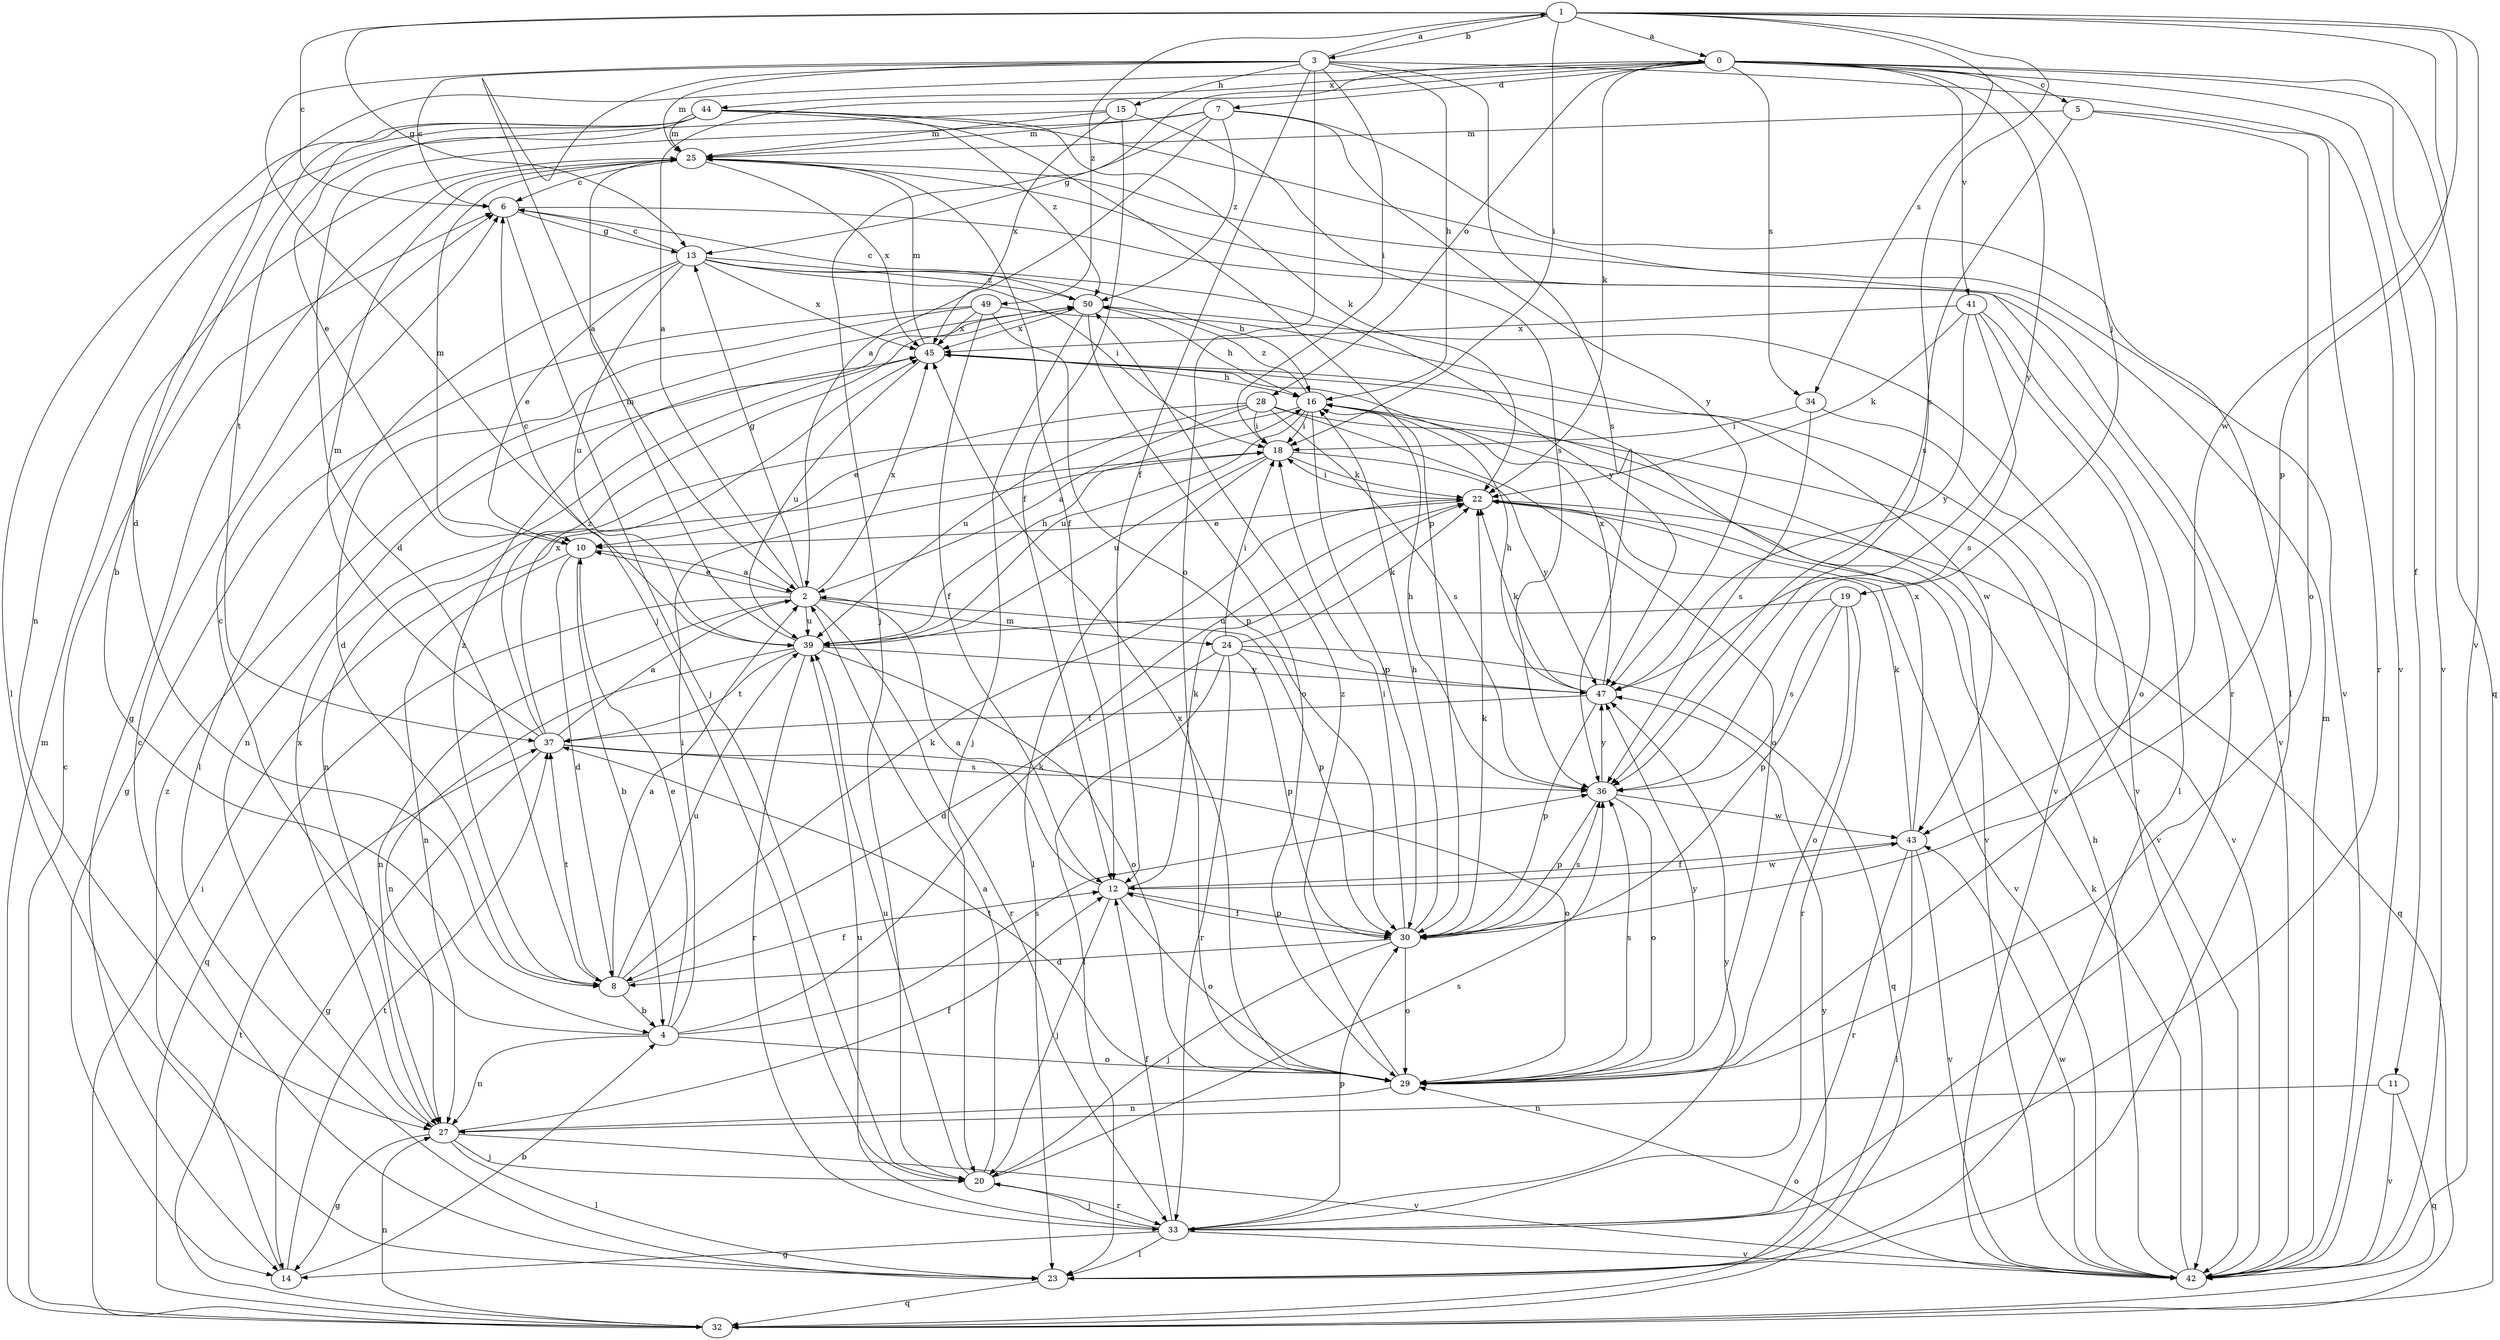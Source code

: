 strict digraph  {
0;
1;
2;
3;
4;
5;
6;
7;
8;
10;
11;
12;
13;
14;
15;
16;
18;
19;
20;
22;
23;
24;
25;
27;
28;
29;
30;
32;
33;
34;
36;
37;
39;
41;
42;
43;
44;
45;
47;
49;
50;
0 -> 5  [label=c];
0 -> 7  [label=d];
0 -> 8  [label=d];
0 -> 11  [label=f];
0 -> 19  [label=j];
0 -> 20  [label=j];
0 -> 22  [label=k];
0 -> 28  [label=o];
0 -> 32  [label=q];
0 -> 34  [label=s];
0 -> 41  [label=v];
0 -> 42  [label=v];
0 -> 44  [label=x];
0 -> 47  [label=y];
1 -> 0  [label=a];
1 -> 3  [label=b];
1 -> 6  [label=c];
1 -> 13  [label=g];
1 -> 18  [label=i];
1 -> 30  [label=p];
1 -> 34  [label=s];
1 -> 36  [label=s];
1 -> 42  [label=v];
1 -> 43  [label=w];
1 -> 49  [label=z];
2 -> 0  [label=a];
2 -> 10  [label=e];
2 -> 13  [label=g];
2 -> 24  [label=m];
2 -> 27  [label=n];
2 -> 30  [label=p];
2 -> 32  [label=q];
2 -> 33  [label=r];
2 -> 39  [label=u];
2 -> 45  [label=x];
3 -> 1  [label=a];
3 -> 2  [label=a];
3 -> 6  [label=c];
3 -> 12  [label=f];
3 -> 15  [label=h];
3 -> 16  [label=h];
3 -> 18  [label=i];
3 -> 20  [label=j];
3 -> 25  [label=m];
3 -> 29  [label=o];
3 -> 36  [label=s];
3 -> 42  [label=v];
4 -> 6  [label=c];
4 -> 10  [label=e];
4 -> 18  [label=i];
4 -> 22  [label=k];
4 -> 27  [label=n];
4 -> 29  [label=o];
4 -> 36  [label=s];
5 -> 25  [label=m];
5 -> 29  [label=o];
5 -> 33  [label=r];
5 -> 36  [label=s];
6 -> 13  [label=g];
6 -> 20  [label=j];
6 -> 42  [label=v];
7 -> 2  [label=a];
7 -> 8  [label=d];
7 -> 13  [label=g];
7 -> 23  [label=l];
7 -> 25  [label=m];
7 -> 47  [label=y];
7 -> 50  [label=z];
8 -> 2  [label=a];
8 -> 4  [label=b];
8 -> 12  [label=f];
8 -> 22  [label=k];
8 -> 37  [label=t];
8 -> 39  [label=u];
8 -> 50  [label=z];
10 -> 2  [label=a];
10 -> 4  [label=b];
10 -> 8  [label=d];
10 -> 25  [label=m];
10 -> 27  [label=n];
11 -> 27  [label=n];
11 -> 32  [label=q];
11 -> 42  [label=v];
12 -> 2  [label=a];
12 -> 20  [label=j];
12 -> 22  [label=k];
12 -> 29  [label=o];
12 -> 30  [label=p];
12 -> 43  [label=w];
13 -> 6  [label=c];
13 -> 10  [label=e];
13 -> 16  [label=h];
13 -> 18  [label=i];
13 -> 23  [label=l];
13 -> 39  [label=u];
13 -> 45  [label=x];
13 -> 47  [label=y];
13 -> 50  [label=z];
14 -> 4  [label=b];
14 -> 37  [label=t];
14 -> 50  [label=z];
15 -> 12  [label=f];
15 -> 25  [label=m];
15 -> 27  [label=n];
15 -> 36  [label=s];
15 -> 45  [label=x];
16 -> 18  [label=i];
16 -> 27  [label=n];
16 -> 30  [label=p];
16 -> 39  [label=u];
16 -> 42  [label=v];
16 -> 50  [label=z];
18 -> 22  [label=k];
18 -> 23  [label=l];
18 -> 39  [label=u];
18 -> 47  [label=y];
19 -> 29  [label=o];
19 -> 30  [label=p];
19 -> 33  [label=r];
19 -> 36  [label=s];
19 -> 39  [label=u];
20 -> 2  [label=a];
20 -> 33  [label=r];
20 -> 36  [label=s];
20 -> 39  [label=u];
22 -> 10  [label=e];
22 -> 18  [label=i];
22 -> 32  [label=q];
22 -> 42  [label=v];
23 -> 6  [label=c];
23 -> 32  [label=q];
24 -> 8  [label=d];
24 -> 18  [label=i];
24 -> 22  [label=k];
24 -> 23  [label=l];
24 -> 30  [label=p];
24 -> 32  [label=q];
24 -> 33  [label=r];
24 -> 47  [label=y];
25 -> 6  [label=c];
25 -> 12  [label=f];
25 -> 14  [label=g];
25 -> 33  [label=r];
25 -> 45  [label=x];
27 -> 12  [label=f];
27 -> 14  [label=g];
27 -> 20  [label=j];
27 -> 23  [label=l];
27 -> 42  [label=v];
27 -> 45  [label=x];
28 -> 2  [label=a];
28 -> 10  [label=e];
28 -> 18  [label=i];
28 -> 29  [label=o];
28 -> 36  [label=s];
28 -> 39  [label=u];
28 -> 42  [label=v];
29 -> 27  [label=n];
29 -> 36  [label=s];
29 -> 37  [label=t];
29 -> 45  [label=x];
29 -> 47  [label=y];
29 -> 50  [label=z];
30 -> 8  [label=d];
30 -> 12  [label=f];
30 -> 16  [label=h];
30 -> 18  [label=i];
30 -> 20  [label=j];
30 -> 22  [label=k];
30 -> 29  [label=o];
30 -> 36  [label=s];
32 -> 6  [label=c];
32 -> 18  [label=i];
32 -> 25  [label=m];
32 -> 27  [label=n];
32 -> 37  [label=t];
32 -> 47  [label=y];
33 -> 12  [label=f];
33 -> 14  [label=g];
33 -> 20  [label=j];
33 -> 23  [label=l];
33 -> 30  [label=p];
33 -> 39  [label=u];
33 -> 42  [label=v];
33 -> 47  [label=y];
34 -> 18  [label=i];
34 -> 36  [label=s];
34 -> 42  [label=v];
36 -> 16  [label=h];
36 -> 29  [label=o];
36 -> 30  [label=p];
36 -> 43  [label=w];
36 -> 47  [label=y];
37 -> 2  [label=a];
37 -> 14  [label=g];
37 -> 25  [label=m];
37 -> 29  [label=o];
37 -> 36  [label=s];
37 -> 45  [label=x];
37 -> 50  [label=z];
39 -> 6  [label=c];
39 -> 16  [label=h];
39 -> 25  [label=m];
39 -> 27  [label=n];
39 -> 29  [label=o];
39 -> 33  [label=r];
39 -> 37  [label=t];
39 -> 47  [label=y];
41 -> 22  [label=k];
41 -> 23  [label=l];
41 -> 29  [label=o];
41 -> 36  [label=s];
41 -> 45  [label=x];
41 -> 47  [label=y];
42 -> 16  [label=h];
42 -> 22  [label=k];
42 -> 25  [label=m];
42 -> 29  [label=o];
42 -> 43  [label=w];
43 -> 12  [label=f];
43 -> 22  [label=k];
43 -> 23  [label=l];
43 -> 33  [label=r];
43 -> 42  [label=v];
43 -> 45  [label=x];
44 -> 4  [label=b];
44 -> 10  [label=e];
44 -> 22  [label=k];
44 -> 23  [label=l];
44 -> 25  [label=m];
44 -> 30  [label=p];
44 -> 37  [label=t];
44 -> 42  [label=v];
44 -> 50  [label=z];
45 -> 16  [label=h];
45 -> 25  [label=m];
45 -> 27  [label=n];
45 -> 39  [label=u];
45 -> 43  [label=w];
47 -> 16  [label=h];
47 -> 22  [label=k];
47 -> 30  [label=p];
47 -> 37  [label=t];
47 -> 45  [label=x];
49 -> 8  [label=d];
49 -> 12  [label=f];
49 -> 14  [label=g];
49 -> 30  [label=p];
49 -> 42  [label=v];
49 -> 45  [label=x];
50 -> 6  [label=c];
50 -> 16  [label=h];
50 -> 20  [label=j];
50 -> 29  [label=o];
50 -> 42  [label=v];
50 -> 45  [label=x];
}
